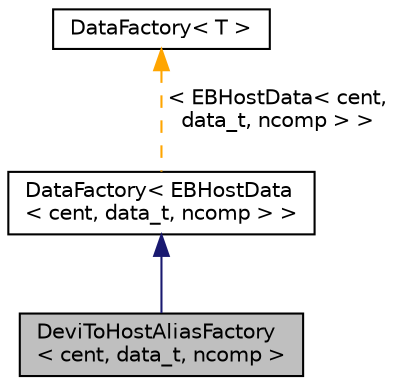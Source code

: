 digraph "DeviToHostAliasFactory&lt; cent, data_t, ncomp &gt;"
{
  edge [fontname="Helvetica",fontsize="10",labelfontname="Helvetica",labelfontsize="10"];
  node [fontname="Helvetica",fontsize="10",shape=record];
  Node0 [label="DeviToHostAliasFactory\l\< cent, data_t, ncomp \>",height=0.2,width=0.4,color="black", fillcolor="grey75", style="filled", fontcolor="black"];
  Node1 -> Node0 [dir="back",color="midnightblue",fontsize="10",style="solid",fontname="Helvetica"];
  Node1 [label="DataFactory\< EBHostData\l\< cent, data_t, ncomp \> \>",height=0.2,width=0.4,color="black", fillcolor="white", style="filled",URL="$classDataFactory.html"];
  Node2 -> Node1 [dir="back",color="orange",fontsize="10",style="dashed",label=" \< EBHostData\< cent,\l data_t, ncomp \> \>" ,fontname="Helvetica"];
  Node2 [label="DataFactory\< T \>",height=0.2,width=0.4,color="black", fillcolor="white", style="filled",URL="$classDataFactory.html",tooltip="Factory object to data members of a BoxLayoutData container. "];
}
